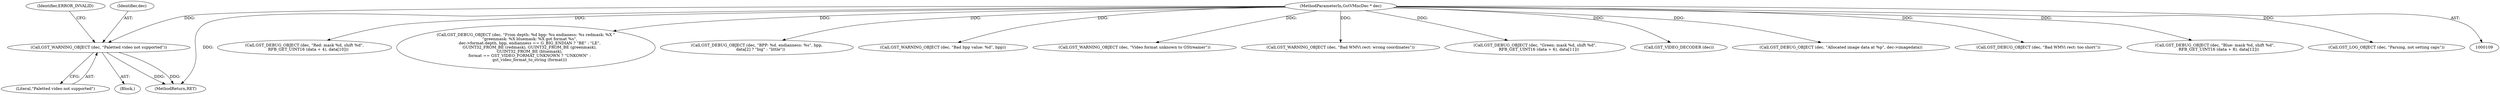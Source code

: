 digraph "0_gstreamer_4cb1bcf1422bbcd79c0f683edb7ee85e3f7a31fe_0@pointer" {
"1000238" [label="(Call,GST_WARNING_OBJECT (dec, \"Paletted video not supported\"))"];
"1000110" [label="(MethodParameterIn,GstVMncDec * dec)"];
"1000240" [label="(Literal,\"Paletted video not supported\")"];
"1000306" [label="(Call,GST_DEBUG_OBJECT (dec, \"Red: mask %d, shift %d\",\n      RFB_GET_UINT16 (data + 4), data[10]))"];
"1000399" [label="(Call,GST_DEBUG_OBJECT (dec, \"From depth: %d bpp: %u endianess: %s redmask: %X \"\n      \"greenmask: %X bluemask: %X got format %s\",\n      dec->format.depth, bpp, endianness == G_BIG_ENDIAN ? \"BE\" : \"LE\",\n      GUINT32_FROM_BE (redmask), GUINT32_FROM_BE (greenmask),\n      GUINT32_FROM_BE (bluemask),\n      format == GST_VIDEO_FORMAT_UNKNOWN ? \"UNKOWN\" :\n      gst_video_format_to_string (format)))"];
"1000336" [label="(Call,GST_DEBUG_OBJECT (dec, \"BPP: %d. endianness: %s\", bpp,\n      data[2] ? \"big\" : \"little\"))"];
"1000228" [label="(Call,GST_WARNING_OBJECT (dec, \"Bad bpp value: %d\", bpp))"];
"1000432" [label="(Call,GST_WARNING_OBJECT (dec, \"Video format unknown to GStreamer\"))"];
"1000174" [label="(Call,GST_WARNING_OBJECT (dec, \"Bad WMVi rect: wrong coordinates\"))"];
"1000242" [label="(Identifier,ERROR_INVALID)"];
"1000316" [label="(Call,GST_DEBUG_OBJECT (dec, \"Green: mask %d, shift %d\",\n      RFB_GET_UINT16 (data + 6), data[11]))"];
"1000454" [label="(Call,GST_VIDEO_DECODER (dec))"];
"1000494" [label="(Call,GST_DEBUG_OBJECT (dec, \"Allocated image data at %p\", dec->imagedata))"];
"1000130" [label="(Call,GST_DEBUG_OBJECT (dec, \"Bad WMVi rect: too short\"))"];
"1000237" [label="(Block,)"];
"1000326" [label="(Call,GST_DEBUG_OBJECT (dec, \"Blue: mask %d, shift %d\",\n      RFB_GET_UINT16 (data + 8), data[12]))"];
"1000110" [label="(MethodParameterIn,GstVMncDec * dec)"];
"1000238" [label="(Call,GST_WARNING_OBJECT (dec, \"Paletted video not supported\"))"];
"1000239" [label="(Identifier,dec)"];
"1000519" [label="(MethodReturn,RET)"];
"1000446" [label="(Call,GST_LOG_OBJECT (dec, \"Parsing, not setting caps\"))"];
"1000238" -> "1000237"  [label="AST: "];
"1000238" -> "1000240"  [label="CFG: "];
"1000239" -> "1000238"  [label="AST: "];
"1000240" -> "1000238"  [label="AST: "];
"1000242" -> "1000238"  [label="CFG: "];
"1000238" -> "1000519"  [label="DDG: "];
"1000238" -> "1000519"  [label="DDG: "];
"1000110" -> "1000238"  [label="DDG: "];
"1000110" -> "1000109"  [label="AST: "];
"1000110" -> "1000519"  [label="DDG: "];
"1000110" -> "1000130"  [label="DDG: "];
"1000110" -> "1000174"  [label="DDG: "];
"1000110" -> "1000228"  [label="DDG: "];
"1000110" -> "1000306"  [label="DDG: "];
"1000110" -> "1000316"  [label="DDG: "];
"1000110" -> "1000326"  [label="DDG: "];
"1000110" -> "1000336"  [label="DDG: "];
"1000110" -> "1000399"  [label="DDG: "];
"1000110" -> "1000432"  [label="DDG: "];
"1000110" -> "1000446"  [label="DDG: "];
"1000110" -> "1000454"  [label="DDG: "];
"1000110" -> "1000494"  [label="DDG: "];
}

